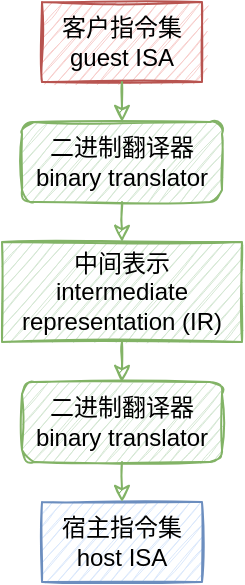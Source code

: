 <?xml version="1.0"?>
<mxfile version="18.1.3">
  <diagram id="HIM0BM12n6pN52r0MS4k" name="Page-1">
    <mxGraphModel dx="2" dy="1" grid="1" gridSize="10" guides="1" tooltips="1" connect="1" arrows="1" fold="1" page="1" pageScale="1" pageWidth="850" pageHeight="1100" math="0" shadow="0">
      <root>
        <mxCell id="0"/>
        <mxCell id="1" parent="0"/>
        <mxCell id="J8pCWERRng22wtRN1Cm6-1" value="&#x5BBF;&#x4E3B;&#x6307;&#x4EE4;&#x96C6;&lt;br&gt;host ISA" style="rounded=0;whiteSpace=wrap;html=1;sketch=1;fillColor=#dae8fc;strokeColor=#6c8ebf;" parent="1" vertex="1">
          <mxGeometry x="80" y="290" width="80" height="40" as="geometry"/>
        </mxCell>
        <mxCell id="J8pCWERRng22wtRN1Cm6-2" value="&#x5BA2;&#x6237;&#x6307;&#x4EE4;&#x96C6;&lt;br&gt;guest ISA" style="rounded=0;whiteSpace=wrap;html=1;sketch=1;fillColor=#f8cecc;strokeColor=#b85450;" parent="1" vertex="1">
          <mxGeometry x="80" y="40" width="80" height="40" as="geometry"/>
        </mxCell>
        <mxCell id="J8pCWERRng22wtRN1Cm6-3" value="&#x4E2D;&#x95F4;&#x8868;&#x793A;&lt;br&gt;intermediate representation (IR)" style="rounded=0;whiteSpace=wrap;html=1;sketch=1;fillColor=#d5e8d4;strokeColor=#82b366;" parent="1" vertex="1">
          <mxGeometry x="60" y="160" width="120" height="50" as="geometry"/>
        </mxCell>
        <mxCell id="J8pCWERRng22wtRN1Cm6-5" value="&#x4E8C;&#x8FDB;&#x5236;&#x7FFB;&#x8BD1;&#x5668;&lt;br&gt;binary translator" style="rounded=1;whiteSpace=wrap;html=1;sketch=1;fillColor=#d5e8d4;strokeColor=#82b366;" parent="1" vertex="1">
          <mxGeometry x="70" y="100" width="100" height="40" as="geometry"/>
        </mxCell>
        <mxCell id="J8pCWERRng22wtRN1Cm6-6" value="&#x4E8C;&#x8FDB;&#x5236;&#x7FFB;&#x8BD1;&#x5668;&lt;br&gt;binary translator" style="rounded=1;whiteSpace=wrap;html=1;sketch=1;fillColor=#d5e8d4;strokeColor=#82b366;" parent="1" vertex="1">
          <mxGeometry x="70" y="230" width="100" height="40" as="geometry"/>
        </mxCell>
        <mxCell id="J8pCWERRng22wtRN1Cm6-7" value="" style="endArrow=classic;html=1;rounded=0;sketch=1;fillColor=#d5e8d4;strokeColor=#82b366;" parent="1" source="J8pCWERRng22wtRN1Cm6-6" target="J8pCWERRng22wtRN1Cm6-1" edge="1">
          <mxGeometry width="50" height="50" relative="1" as="geometry">
            <mxPoint x="320" y="250" as="sourcePoint"/>
            <mxPoint x="370" y="200" as="targetPoint"/>
          </mxGeometry>
        </mxCell>
        <mxCell id="J8pCWERRng22wtRN1Cm6-8" value="" style="endArrow=classic;html=1;rounded=0;sketch=1;fillColor=#d5e8d4;strokeColor=#82b366;" parent="1" source="J8pCWERRng22wtRN1Cm6-3" target="J8pCWERRng22wtRN1Cm6-6" edge="1">
          <mxGeometry width="50" height="50" relative="1" as="geometry">
            <mxPoint x="130" y="280" as="sourcePoint"/>
            <mxPoint x="130" y="300" as="targetPoint"/>
          </mxGeometry>
        </mxCell>
        <mxCell id="J8pCWERRng22wtRN1Cm6-9" value="" style="endArrow=classic;html=1;rounded=0;sketch=1;fillColor=#d5e8d4;strokeColor=#82b366;" parent="1" source="J8pCWERRng22wtRN1Cm6-5" target="J8pCWERRng22wtRN1Cm6-3" edge="1">
          <mxGeometry width="50" height="50" relative="1" as="geometry">
            <mxPoint x="130" y="220" as="sourcePoint"/>
            <mxPoint x="130" y="240" as="targetPoint"/>
          </mxGeometry>
        </mxCell>
        <mxCell id="J8pCWERRng22wtRN1Cm6-10" value="" style="endArrow=classic;html=1;rounded=0;sketch=1;fillColor=#d5e8d4;strokeColor=#82b366;" parent="1" source="J8pCWERRng22wtRN1Cm6-2" target="J8pCWERRng22wtRN1Cm6-5" edge="1">
          <mxGeometry width="50" height="50" relative="1" as="geometry">
            <mxPoint x="130" y="150" as="sourcePoint"/>
            <mxPoint x="130" y="120" as="targetPoint"/>
          </mxGeometry>
        </mxCell>
      </root>
    </mxGraphModel>
  </diagram>
</mxfile>
